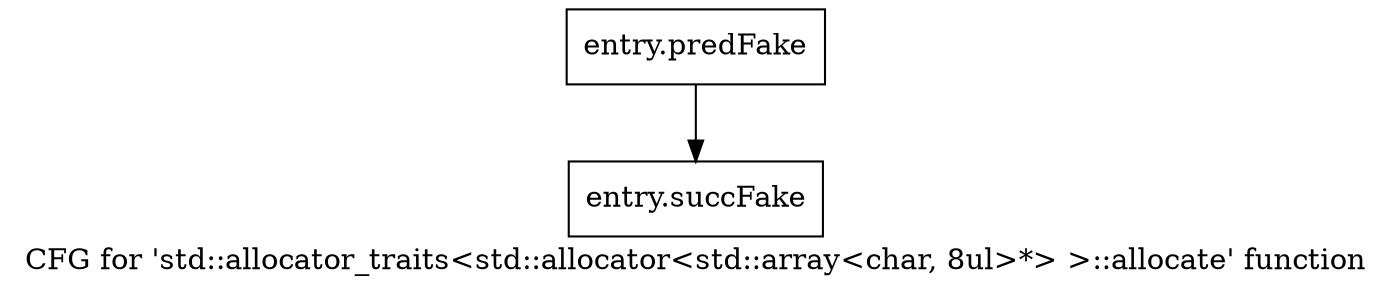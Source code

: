digraph "CFG for 'std::allocator_traits\<std::allocator\<std::array\<char, 8ul\>*\> \>::allocate' function" {
	label="CFG for 'std::allocator_traits\<std::allocator\<std::array\<char, 8ul\>*\> \>::allocate' function";

	Node0x5752cd0 [shape=record,filename="",linenumber="",label="{entry.predFake}"];
	Node0x5752cd0 -> Node0x58f37e0[ callList="" memoryops="" filename="/tools/Xilinx/Vitis_HLS/2023.1/tps/lnx64/gcc-8.3.0/lib/gcc/x86_64-pc-linux-gnu/8.3.0/../../../../include/c++/8.3.0/bits/alloc_traits.h" execusionnum="1"];
	Node0x58f37e0 [shape=record,filename="/tools/Xilinx/Vitis_HLS/2023.1/tps/lnx64/gcc-8.3.0/lib/gcc/x86_64-pc-linux-gnu/8.3.0/../../../../include/c++/8.3.0/bits/alloc_traits.h",linenumber="436",label="{entry.succFake}"];
}
